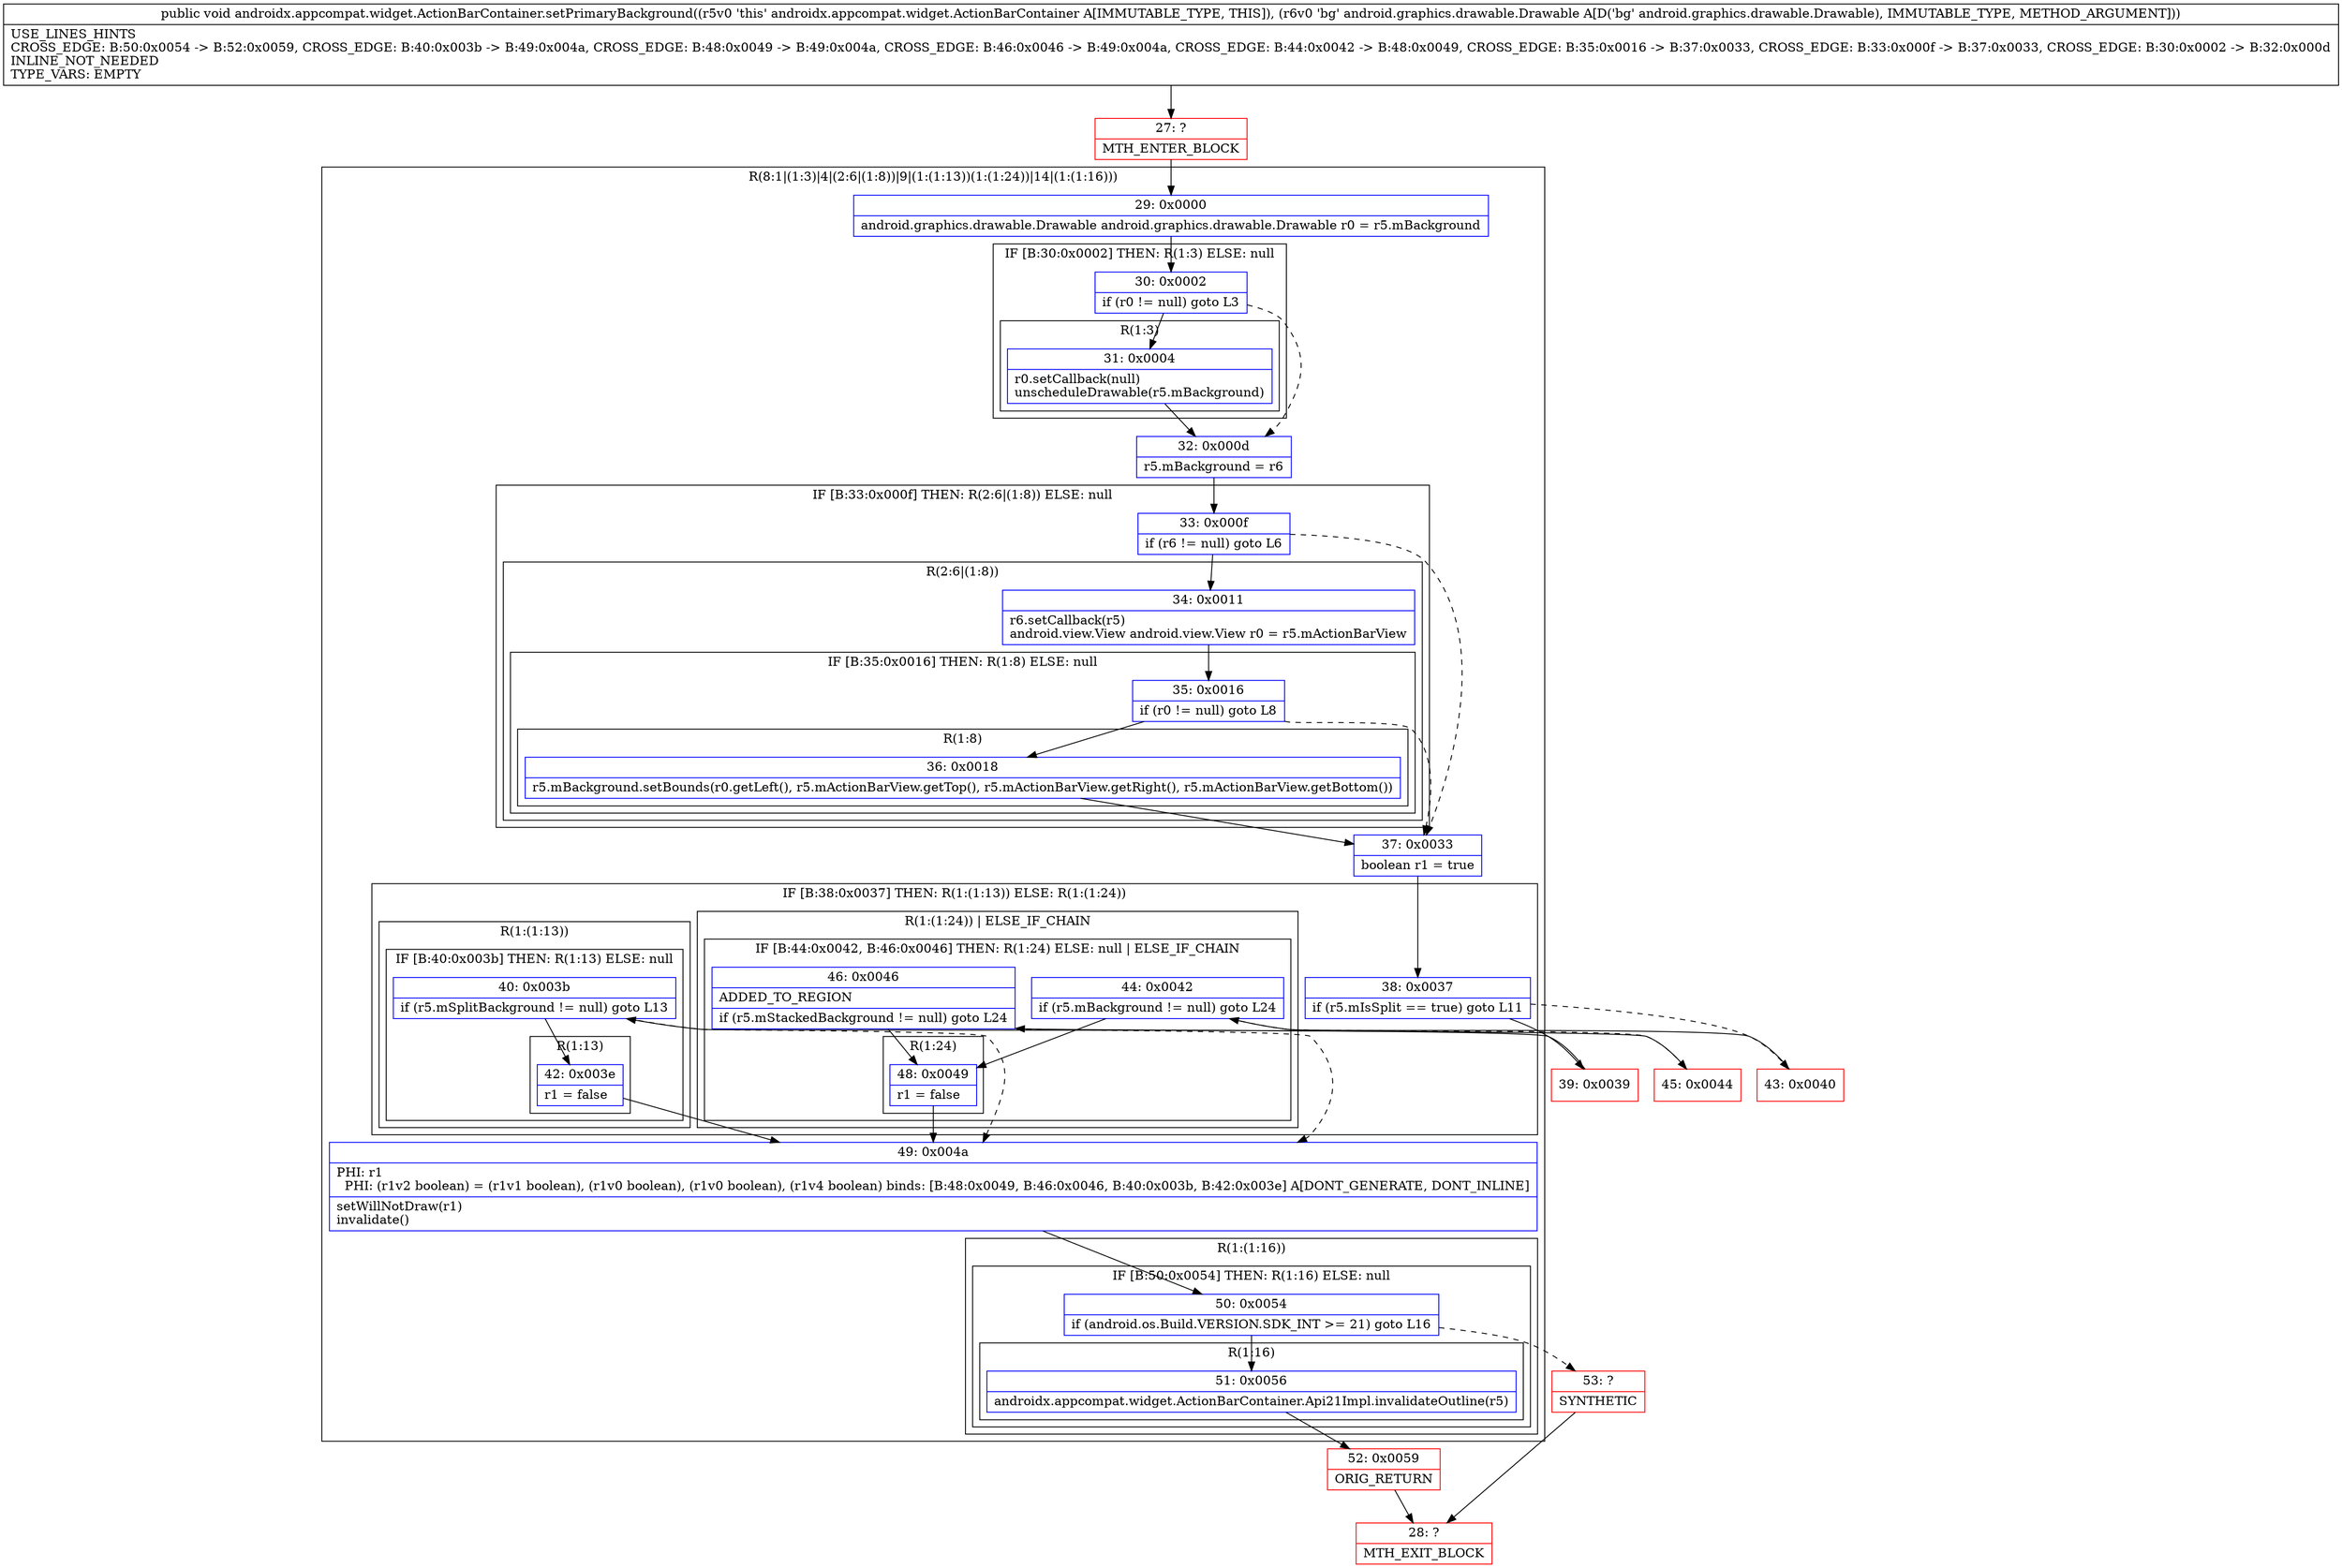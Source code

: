 digraph "CFG forandroidx.appcompat.widget.ActionBarContainer.setPrimaryBackground(Landroid\/graphics\/drawable\/Drawable;)V" {
subgraph cluster_Region_1821261377 {
label = "R(8:1|(1:3)|4|(2:6|(1:8))|9|(1:(1:13))(1:(1:24))|14|(1:(1:16)))";
node [shape=record,color=blue];
Node_29 [shape=record,label="{29\:\ 0x0000|android.graphics.drawable.Drawable android.graphics.drawable.Drawable r0 = r5.mBackground\l}"];
subgraph cluster_IfRegion_2017313193 {
label = "IF [B:30:0x0002] THEN: R(1:3) ELSE: null";
node [shape=record,color=blue];
Node_30 [shape=record,label="{30\:\ 0x0002|if (r0 != null) goto L3\l}"];
subgraph cluster_Region_1598298046 {
label = "R(1:3)";
node [shape=record,color=blue];
Node_31 [shape=record,label="{31\:\ 0x0004|r0.setCallback(null)\lunscheduleDrawable(r5.mBackground)\l}"];
}
}
Node_32 [shape=record,label="{32\:\ 0x000d|r5.mBackground = r6\l}"];
subgraph cluster_IfRegion_1048893496 {
label = "IF [B:33:0x000f] THEN: R(2:6|(1:8)) ELSE: null";
node [shape=record,color=blue];
Node_33 [shape=record,label="{33\:\ 0x000f|if (r6 != null) goto L6\l}"];
subgraph cluster_Region_738727498 {
label = "R(2:6|(1:8))";
node [shape=record,color=blue];
Node_34 [shape=record,label="{34\:\ 0x0011|r6.setCallback(r5)\landroid.view.View android.view.View r0 = r5.mActionBarView\l}"];
subgraph cluster_IfRegion_1393434002 {
label = "IF [B:35:0x0016] THEN: R(1:8) ELSE: null";
node [shape=record,color=blue];
Node_35 [shape=record,label="{35\:\ 0x0016|if (r0 != null) goto L8\l}"];
subgraph cluster_Region_195822380 {
label = "R(1:8)";
node [shape=record,color=blue];
Node_36 [shape=record,label="{36\:\ 0x0018|r5.mBackground.setBounds(r0.getLeft(), r5.mActionBarView.getTop(), r5.mActionBarView.getRight(), r5.mActionBarView.getBottom())\l}"];
}
}
}
}
Node_37 [shape=record,label="{37\:\ 0x0033|boolean r1 = true\l}"];
subgraph cluster_IfRegion_1949756259 {
label = "IF [B:38:0x0037] THEN: R(1:(1:13)) ELSE: R(1:(1:24))";
node [shape=record,color=blue];
Node_38 [shape=record,label="{38\:\ 0x0037|if (r5.mIsSplit == true) goto L11\l}"];
subgraph cluster_Region_991951369 {
label = "R(1:(1:13))";
node [shape=record,color=blue];
subgraph cluster_IfRegion_153240752 {
label = "IF [B:40:0x003b] THEN: R(1:13) ELSE: null";
node [shape=record,color=blue];
Node_40 [shape=record,label="{40\:\ 0x003b|if (r5.mSplitBackground != null) goto L13\l}"];
subgraph cluster_Region_976140335 {
label = "R(1:13)";
node [shape=record,color=blue];
Node_42 [shape=record,label="{42\:\ 0x003e|r1 = false\l}"];
}
}
}
subgraph cluster_Region_301926580 {
label = "R(1:(1:24)) | ELSE_IF_CHAIN\l";
node [shape=record,color=blue];
subgraph cluster_IfRegion_1389466651 {
label = "IF [B:44:0x0042, B:46:0x0046] THEN: R(1:24) ELSE: null | ELSE_IF_CHAIN\l";
node [shape=record,color=blue];
Node_44 [shape=record,label="{44\:\ 0x0042|if (r5.mBackground != null) goto L24\l}"];
Node_46 [shape=record,label="{46\:\ 0x0046|ADDED_TO_REGION\l|if (r5.mStackedBackground != null) goto L24\l}"];
subgraph cluster_Region_659547825 {
label = "R(1:24)";
node [shape=record,color=blue];
Node_48 [shape=record,label="{48\:\ 0x0049|r1 = false\l}"];
}
}
}
}
Node_49 [shape=record,label="{49\:\ 0x004a|PHI: r1 \l  PHI: (r1v2 boolean) = (r1v1 boolean), (r1v0 boolean), (r1v0 boolean), (r1v4 boolean) binds: [B:48:0x0049, B:46:0x0046, B:40:0x003b, B:42:0x003e] A[DONT_GENERATE, DONT_INLINE]\l|setWillNotDraw(r1)\linvalidate()\l}"];
subgraph cluster_Region_383443962 {
label = "R(1:(1:16))";
node [shape=record,color=blue];
subgraph cluster_IfRegion_222704213 {
label = "IF [B:50:0x0054] THEN: R(1:16) ELSE: null";
node [shape=record,color=blue];
Node_50 [shape=record,label="{50\:\ 0x0054|if (android.os.Build.VERSION.SDK_INT \>= 21) goto L16\l}"];
subgraph cluster_Region_1679106529 {
label = "R(1:16)";
node [shape=record,color=blue];
Node_51 [shape=record,label="{51\:\ 0x0056|androidx.appcompat.widget.ActionBarContainer.Api21Impl.invalidateOutline(r5)\l}"];
}
}
}
}
Node_27 [shape=record,color=red,label="{27\:\ ?|MTH_ENTER_BLOCK\l}"];
Node_39 [shape=record,color=red,label="{39\:\ 0x0039}"];
Node_52 [shape=record,color=red,label="{52\:\ 0x0059|ORIG_RETURN\l}"];
Node_28 [shape=record,color=red,label="{28\:\ ?|MTH_EXIT_BLOCK\l}"];
Node_53 [shape=record,color=red,label="{53\:\ ?|SYNTHETIC\l}"];
Node_43 [shape=record,color=red,label="{43\:\ 0x0040}"];
Node_45 [shape=record,color=red,label="{45\:\ 0x0044}"];
MethodNode[shape=record,label="{public void androidx.appcompat.widget.ActionBarContainer.setPrimaryBackground((r5v0 'this' androidx.appcompat.widget.ActionBarContainer A[IMMUTABLE_TYPE, THIS]), (r6v0 'bg' android.graphics.drawable.Drawable A[D('bg' android.graphics.drawable.Drawable), IMMUTABLE_TYPE, METHOD_ARGUMENT]))  | USE_LINES_HINTS\lCROSS_EDGE: B:50:0x0054 \-\> B:52:0x0059, CROSS_EDGE: B:40:0x003b \-\> B:49:0x004a, CROSS_EDGE: B:48:0x0049 \-\> B:49:0x004a, CROSS_EDGE: B:46:0x0046 \-\> B:49:0x004a, CROSS_EDGE: B:44:0x0042 \-\> B:48:0x0049, CROSS_EDGE: B:35:0x0016 \-\> B:37:0x0033, CROSS_EDGE: B:33:0x000f \-\> B:37:0x0033, CROSS_EDGE: B:30:0x0002 \-\> B:32:0x000d\lINLINE_NOT_NEEDED\lTYPE_VARS: EMPTY\l}"];
MethodNode -> Node_27;Node_29 -> Node_30;
Node_30 -> Node_31;
Node_30 -> Node_32[style=dashed];
Node_31 -> Node_32;
Node_32 -> Node_33;
Node_33 -> Node_34;
Node_33 -> Node_37[style=dashed];
Node_34 -> Node_35;
Node_35 -> Node_36;
Node_35 -> Node_37[style=dashed];
Node_36 -> Node_37;
Node_37 -> Node_38;
Node_38 -> Node_39;
Node_38 -> Node_43[style=dashed];
Node_40 -> Node_42;
Node_40 -> Node_49[style=dashed];
Node_42 -> Node_49;
Node_44 -> Node_45[style=dashed];
Node_44 -> Node_48;
Node_46 -> Node_48;
Node_46 -> Node_49[style=dashed];
Node_48 -> Node_49;
Node_49 -> Node_50;
Node_50 -> Node_51;
Node_50 -> Node_53[style=dashed];
Node_51 -> Node_52;
Node_27 -> Node_29;
Node_39 -> Node_40;
Node_52 -> Node_28;
Node_53 -> Node_28;
Node_43 -> Node_44;
Node_45 -> Node_46;
}

